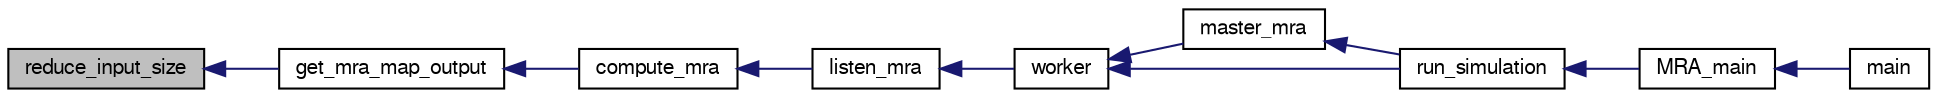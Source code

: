 digraph G
{
  edge [fontname="FreeSans",fontsize="10",labelfontname="FreeSans",labelfontsize="10"];
  node [fontname="FreeSans",fontsize="10",shape=record];
  rankdir="LR";
  Node1 [label="reduce_input_size",height=0.2,width=0.4,color="black", fillcolor="grey75", style="filled" fontcolor="black"];
  Node1 -> Node2 [dir="back",color="midnightblue",fontsize="10",style="solid",fontname="FreeSans"];
  Node2 [label="get_mra_map_output",height=0.2,width=0.4,color="black", fillcolor="white", style="filled",URL="$worker_8c.html#a5d35c6448a32348151eb87c00b3b36bb",tooltip="Copy the itermediary pairs for a reduce task."];
  Node2 -> Node3 [dir="back",color="midnightblue",fontsize="10",style="solid",fontname="FreeSans"];
  Node3 [label="compute_mra",height=0.2,width=0.4,color="black", fillcolor="white", style="filled",URL="$worker_8c.html#a423d34a846a9eaf36a1a66c67f5f4c5a",tooltip="Process that computes a task."];
  Node3 -> Node4 [dir="back",color="midnightblue",fontsize="10",style="solid",fontname="FreeSans"];
  Node4 [label="listen_mra",height=0.2,width=0.4,color="black", fillcolor="white", style="filled",URL="$worker_8c.html#a2a98086dee3b0dee1f4702f31ecd3edd",tooltip="Process that listens for tasks."];
  Node4 -> Node5 [dir="back",color="midnightblue",fontsize="10",style="solid",fontname="FreeSans"];
  Node5 [label="worker",height=0.2,width=0.4,color="black", fillcolor="white", style="filled",URL="$worker_8c.html#ac819c9c16338aba7a4e59c8507a6d60e",tooltip="Main worker function."];
  Node5 -> Node6 [dir="back",color="midnightblue",fontsize="10",style="solid",fontname="FreeSans"];
  Node6 [label="master_mra",height=0.2,width=0.4,color="black", fillcolor="white", style="filled",URL="$simcore_8c.html#afc38789b94eade9a7b1c6ae97a784af1",tooltip="Main master function."];
  Node6 -> Node7 [dir="back",color="midnightblue",fontsize="10",style="solid",fontname="FreeSans"];
  Node7 [label="run_simulation",height=0.2,width=0.4,color="black", fillcolor="white", style="filled",URL="$simcore_8c.html#a38e6fe30126d50477eab07c8337e4d7c"];
  Node7 -> Node8 [dir="back",color="midnightblue",fontsize="10",style="solid",fontname="FreeSans"];
  Node8 [label="MRA_main",height=0.2,width=0.4,color="black", fillcolor="white", style="filled",URL="$mra_8h.html#a002d713ab68756c7102fdf5d914a30da"];
  Node8 -> Node9 [dir="back",color="midnightblue",fontsize="10",style="solid",fontname="FreeSans"];
  Node9 [label="main",height=0.2,width=0.4,color="black", fillcolor="white", style="filled",URL="$hello_8c.html#a0ddf1224851353fc92bfbff6f499fa97"];
  Node5 -> Node7 [dir="back",color="midnightblue",fontsize="10",style="solid",fontname="FreeSans"];
}
